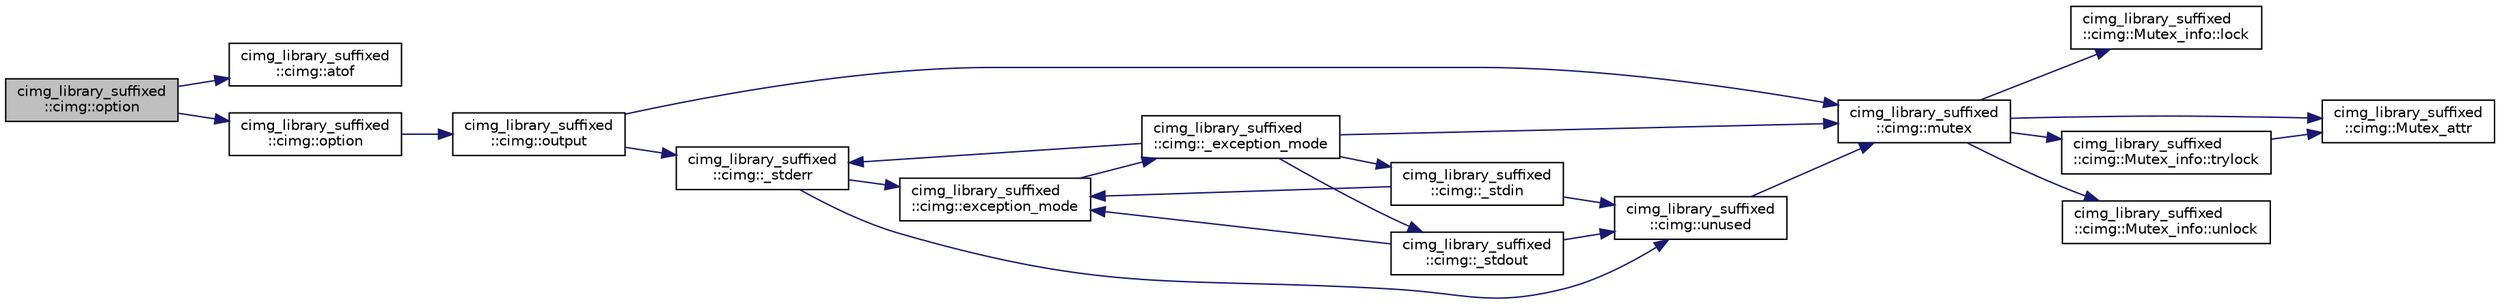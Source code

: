 digraph "cimg_library_suffixed::cimg::option"
{
 // INTERACTIVE_SVG=YES
  edge [fontname="Helvetica",fontsize="10",labelfontname="Helvetica",labelfontsize="10"];
  node [fontname="Helvetica",fontsize="10",shape=record];
  rankdir="LR";
  Node3078 [label="cimg_library_suffixed\l::cimg::option",height=0.2,width=0.4,color="black", fillcolor="grey75", style="filled", fontcolor="black"];
  Node3078 -> Node3079 [color="midnightblue",fontsize="10",style="solid",fontname="Helvetica"];
  Node3079 [label="cimg_library_suffixed\l::cimg::atof",height=0.2,width=0.4,color="black", fillcolor="white", style="filled",URL="$namespacecimg__library__suffixed_1_1cimg.html#a00aba235049bc02e53453cbb829469ce",tooltip="Read value in a C-string. "];
  Node3078 -> Node3080 [color="midnightblue",fontsize="10",style="solid",fontname="Helvetica"];
  Node3080 [label="cimg_library_suffixed\l::cimg::option",height=0.2,width=0.4,color="black", fillcolor="white", style="filled",URL="$namespacecimg__library__suffixed_1_1cimg.html#a9b0d24fe7141f14b5322aad84c6ea51b",tooltip="Return options specified on the command line. "];
  Node3080 -> Node3081 [color="midnightblue",fontsize="10",style="solid",fontname="Helvetica"];
  Node3081 [label="cimg_library_suffixed\l::cimg::output",height=0.2,width=0.4,color="black", fillcolor="white", style="filled",URL="$namespacecimg__library__suffixed_1_1cimg.html#ada686776cc71803df391eea79cd1b3e5",tooltip="Get/set default output stream for the  library messages. "];
  Node3081 -> Node3082 [color="midnightblue",fontsize="10",style="solid",fontname="Helvetica"];
  Node3082 [label="cimg_library_suffixed\l::cimg::mutex",height=0.2,width=0.4,color="black", fillcolor="white", style="filled",URL="$namespacecimg__library__suffixed_1_1cimg.html#a9e739e4b4ac058abfba069466617b914"];
  Node3082 -> Node3083 [color="midnightblue",fontsize="10",style="solid",fontname="Helvetica"];
  Node3083 [label="cimg_library_suffixed\l::cimg::Mutex_info::lock",height=0.2,width=0.4,color="black", fillcolor="white", style="filled",URL="$structcimg__library__suffixed_1_1cimg_1_1_mutex__info.html#a6cc8e26847a1aa649febed03d70182e7"];
  Node3082 -> Node3084 [color="midnightblue",fontsize="10",style="solid",fontname="Helvetica"];
  Node3084 [label="cimg_library_suffixed\l::cimg::Mutex_attr",height=0.2,width=0.4,color="black", fillcolor="white", style="filled",URL="$namespacecimg__library__suffixed_1_1cimg.html#aa0e1bc96ae6e235dc5b67b8b0a466166"];
  Node3082 -> Node3085 [color="midnightblue",fontsize="10",style="solid",fontname="Helvetica"];
  Node3085 [label="cimg_library_suffixed\l::cimg::Mutex_info::trylock",height=0.2,width=0.4,color="black", fillcolor="white", style="filled",URL="$structcimg__library__suffixed_1_1cimg_1_1_mutex__info.html#a9bf4ed1e1dfe6f28fa6250cd04f3c900"];
  Node3085 -> Node3084 [color="midnightblue",fontsize="10",style="solid",fontname="Helvetica"];
  Node3082 -> Node3086 [color="midnightblue",fontsize="10",style="solid",fontname="Helvetica"];
  Node3086 [label="cimg_library_suffixed\l::cimg::Mutex_info::unlock",height=0.2,width=0.4,color="black", fillcolor="white", style="filled",URL="$structcimg__library__suffixed_1_1cimg_1_1_mutex__info.html#afac3fa5f107ad4795fb867050f616555"];
  Node3081 -> Node3087 [color="midnightblue",fontsize="10",style="solid",fontname="Helvetica"];
  Node3087 [label="cimg_library_suffixed\l::cimg::_stderr",height=0.2,width=0.4,color="black", fillcolor="white", style="filled",URL="$namespacecimg__library__suffixed_1_1cimg.html#aab8db7528c32a8fd3a3dc471e662782e"];
  Node3087 -> Node3088 [color="midnightblue",fontsize="10",style="solid",fontname="Helvetica"];
  Node3088 [label="cimg_library_suffixed\l::cimg::exception_mode",height=0.2,width=0.4,color="black", fillcolor="white", style="filled",URL="$namespacecimg__library__suffixed_1_1cimg.html#aeafab144366eddd11360f32f468fa4af",tooltip="Set current  exception mode. "];
  Node3088 -> Node3089 [color="midnightblue",fontsize="10",style="solid",fontname="Helvetica"];
  Node3089 [label="cimg_library_suffixed\l::cimg::_exception_mode",height=0.2,width=0.4,color="black", fillcolor="white", style="filled",URL="$namespacecimg__library__suffixed_1_1cimg.html#a6c578f866de2be9be7e385d693c758c8"];
  Node3089 -> Node3087 [color="midnightblue",fontsize="10",style="solid",fontname="Helvetica"];
  Node3089 -> Node3090 [color="midnightblue",fontsize="10",style="solid",fontname="Helvetica"];
  Node3090 [label="cimg_library_suffixed\l::cimg::_stdin",height=0.2,width=0.4,color="black", fillcolor="white", style="filled",URL="$namespacecimg__library__suffixed_1_1cimg.html#a01a3b743897290604513ea6d847c9886"];
  Node3090 -> Node3088 [color="midnightblue",fontsize="10",style="solid",fontname="Helvetica"];
  Node3090 -> Node3091 [color="midnightblue",fontsize="10",style="solid",fontname="Helvetica"];
  Node3091 [label="cimg_library_suffixed\l::cimg::unused",height=0.2,width=0.4,color="black", fillcolor="white", style="filled",URL="$namespacecimg__library__suffixed_1_1cimg.html#a79aef0cbcf66ceb71c2b74cb66b4deb2",tooltip="Avoid warning messages due to unused parameters. Do nothing actually. "];
  Node3091 -> Node3082 [color="midnightblue",fontsize="10",style="solid",fontname="Helvetica"];
  Node3089 -> Node3092 [color="midnightblue",fontsize="10",style="solid",fontname="Helvetica"];
  Node3092 [label="cimg_library_suffixed\l::cimg::_stdout",height=0.2,width=0.4,color="black", fillcolor="white", style="filled",URL="$namespacecimg__library__suffixed_1_1cimg.html#a493220746e5df3466568bd7862825008"];
  Node3092 -> Node3088 [color="midnightblue",fontsize="10",style="solid",fontname="Helvetica"];
  Node3092 -> Node3091 [color="midnightblue",fontsize="10",style="solid",fontname="Helvetica"];
  Node3089 -> Node3082 [color="midnightblue",fontsize="10",style="solid",fontname="Helvetica"];
  Node3087 -> Node3091 [color="midnightblue",fontsize="10",style="solid",fontname="Helvetica"];
}
